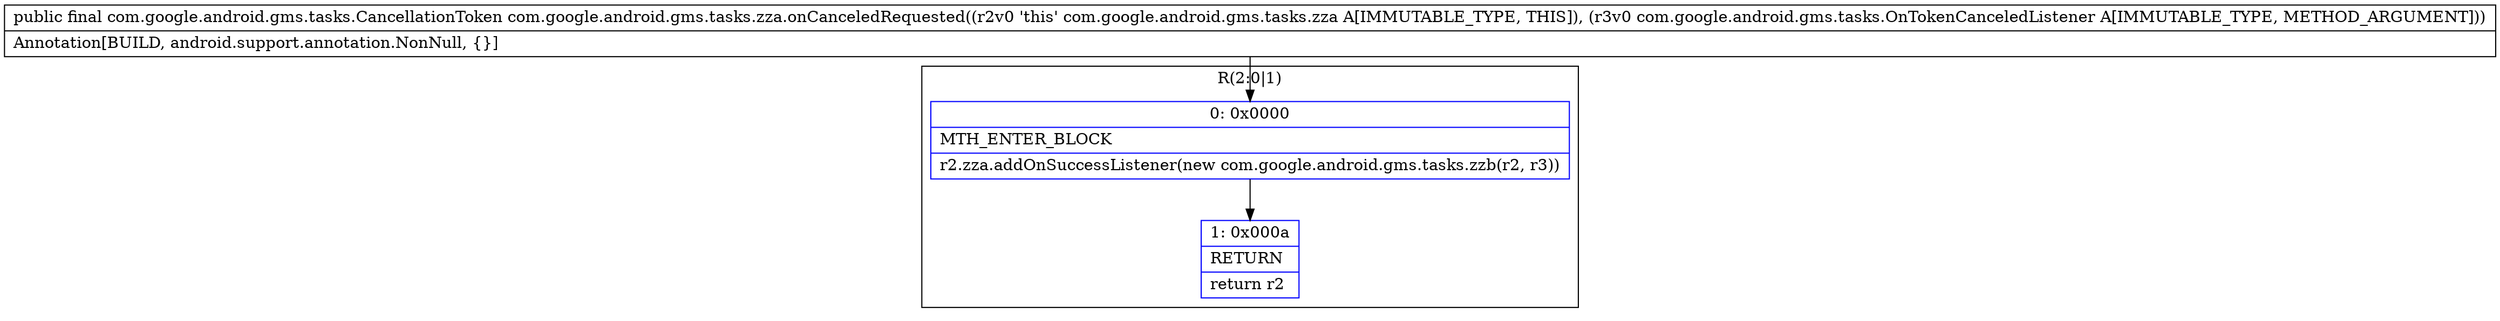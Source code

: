 digraph "CFG forcom.google.android.gms.tasks.zza.onCanceledRequested(Lcom\/google\/android\/gms\/tasks\/OnTokenCanceledListener;)Lcom\/google\/android\/gms\/tasks\/CancellationToken;" {
subgraph cluster_Region_1917962213 {
label = "R(2:0|1)";
node [shape=record,color=blue];
Node_0 [shape=record,label="{0\:\ 0x0000|MTH_ENTER_BLOCK\l|r2.zza.addOnSuccessListener(new com.google.android.gms.tasks.zzb(r2, r3))\l}"];
Node_1 [shape=record,label="{1\:\ 0x000a|RETURN\l|return r2\l}"];
}
MethodNode[shape=record,label="{public final com.google.android.gms.tasks.CancellationToken com.google.android.gms.tasks.zza.onCanceledRequested((r2v0 'this' com.google.android.gms.tasks.zza A[IMMUTABLE_TYPE, THIS]), (r3v0 com.google.android.gms.tasks.OnTokenCanceledListener A[IMMUTABLE_TYPE, METHOD_ARGUMENT]))  | Annotation[BUILD, android.support.annotation.NonNull, \{\}]\l}"];
MethodNode -> Node_0;
Node_0 -> Node_1;
}


